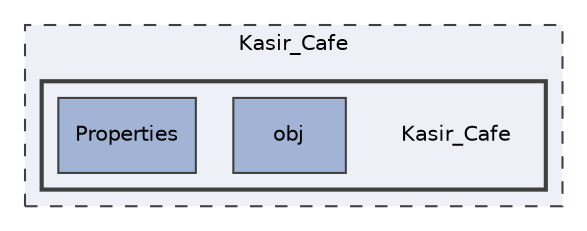 digraph "Kasir_Cafe/Kasir_Cafe"
{
 // LATEX_PDF_SIZE
  edge [fontname="Helvetica",fontsize="10",labelfontname="Helvetica",labelfontsize="10"];
  node [fontname="Helvetica",fontsize="10",shape=record];
  compound=true
  subgraph clusterdir_76a1956b77c2538235779dc0baf8ad4c {
    graph [ bgcolor="#edf0f7", pencolor="grey25", style="filled,dashed,", label="Kasir_Cafe", fontname="Helvetica", fontsize="10", URL="dir_76a1956b77c2538235779dc0baf8ad4c.html"]
  subgraph clusterdir_3ac057bda5bdc5b40b0ec070c56be5b2 {
    graph [ bgcolor="#edf0f7", pencolor="grey25", style="filled,bold,", label="", fontname="Helvetica", fontsize="10", URL="dir_3ac057bda5bdc5b40b0ec070c56be5b2.html"]
    dir_3ac057bda5bdc5b40b0ec070c56be5b2 [shape=plaintext, label="Kasir_Cafe"];
  dir_9f990e3d7950f5da09bab9782a50fc2f [shape=box, label="obj", style="filled,", fillcolor="#a2b4d6", color="grey25", URL="dir_9f990e3d7950f5da09bab9782a50fc2f.html"];
  dir_2cadf8b8bdb99b85adf7d90b5946434e [shape=box, label="Properties", style="filled,", fillcolor="#a2b4d6", color="grey25", URL="dir_2cadf8b8bdb99b85adf7d90b5946434e.html"];
  }
  }
}
